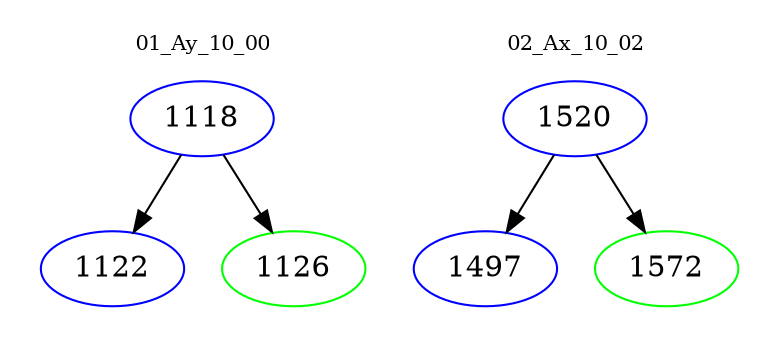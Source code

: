 digraph{
subgraph cluster_0 {
color = white
label = "01_Ay_10_00";
fontsize=10;
T0_1118 [label="1118", color="blue"]
T0_1118 -> T0_1122 [color="black"]
T0_1122 [label="1122", color="blue"]
T0_1118 -> T0_1126 [color="black"]
T0_1126 [label="1126", color="green"]
}
subgraph cluster_1 {
color = white
label = "02_Ax_10_02";
fontsize=10;
T1_1520 [label="1520", color="blue"]
T1_1520 -> T1_1497 [color="black"]
T1_1497 [label="1497", color="blue"]
T1_1520 -> T1_1572 [color="black"]
T1_1572 [label="1572", color="green"]
}
}
